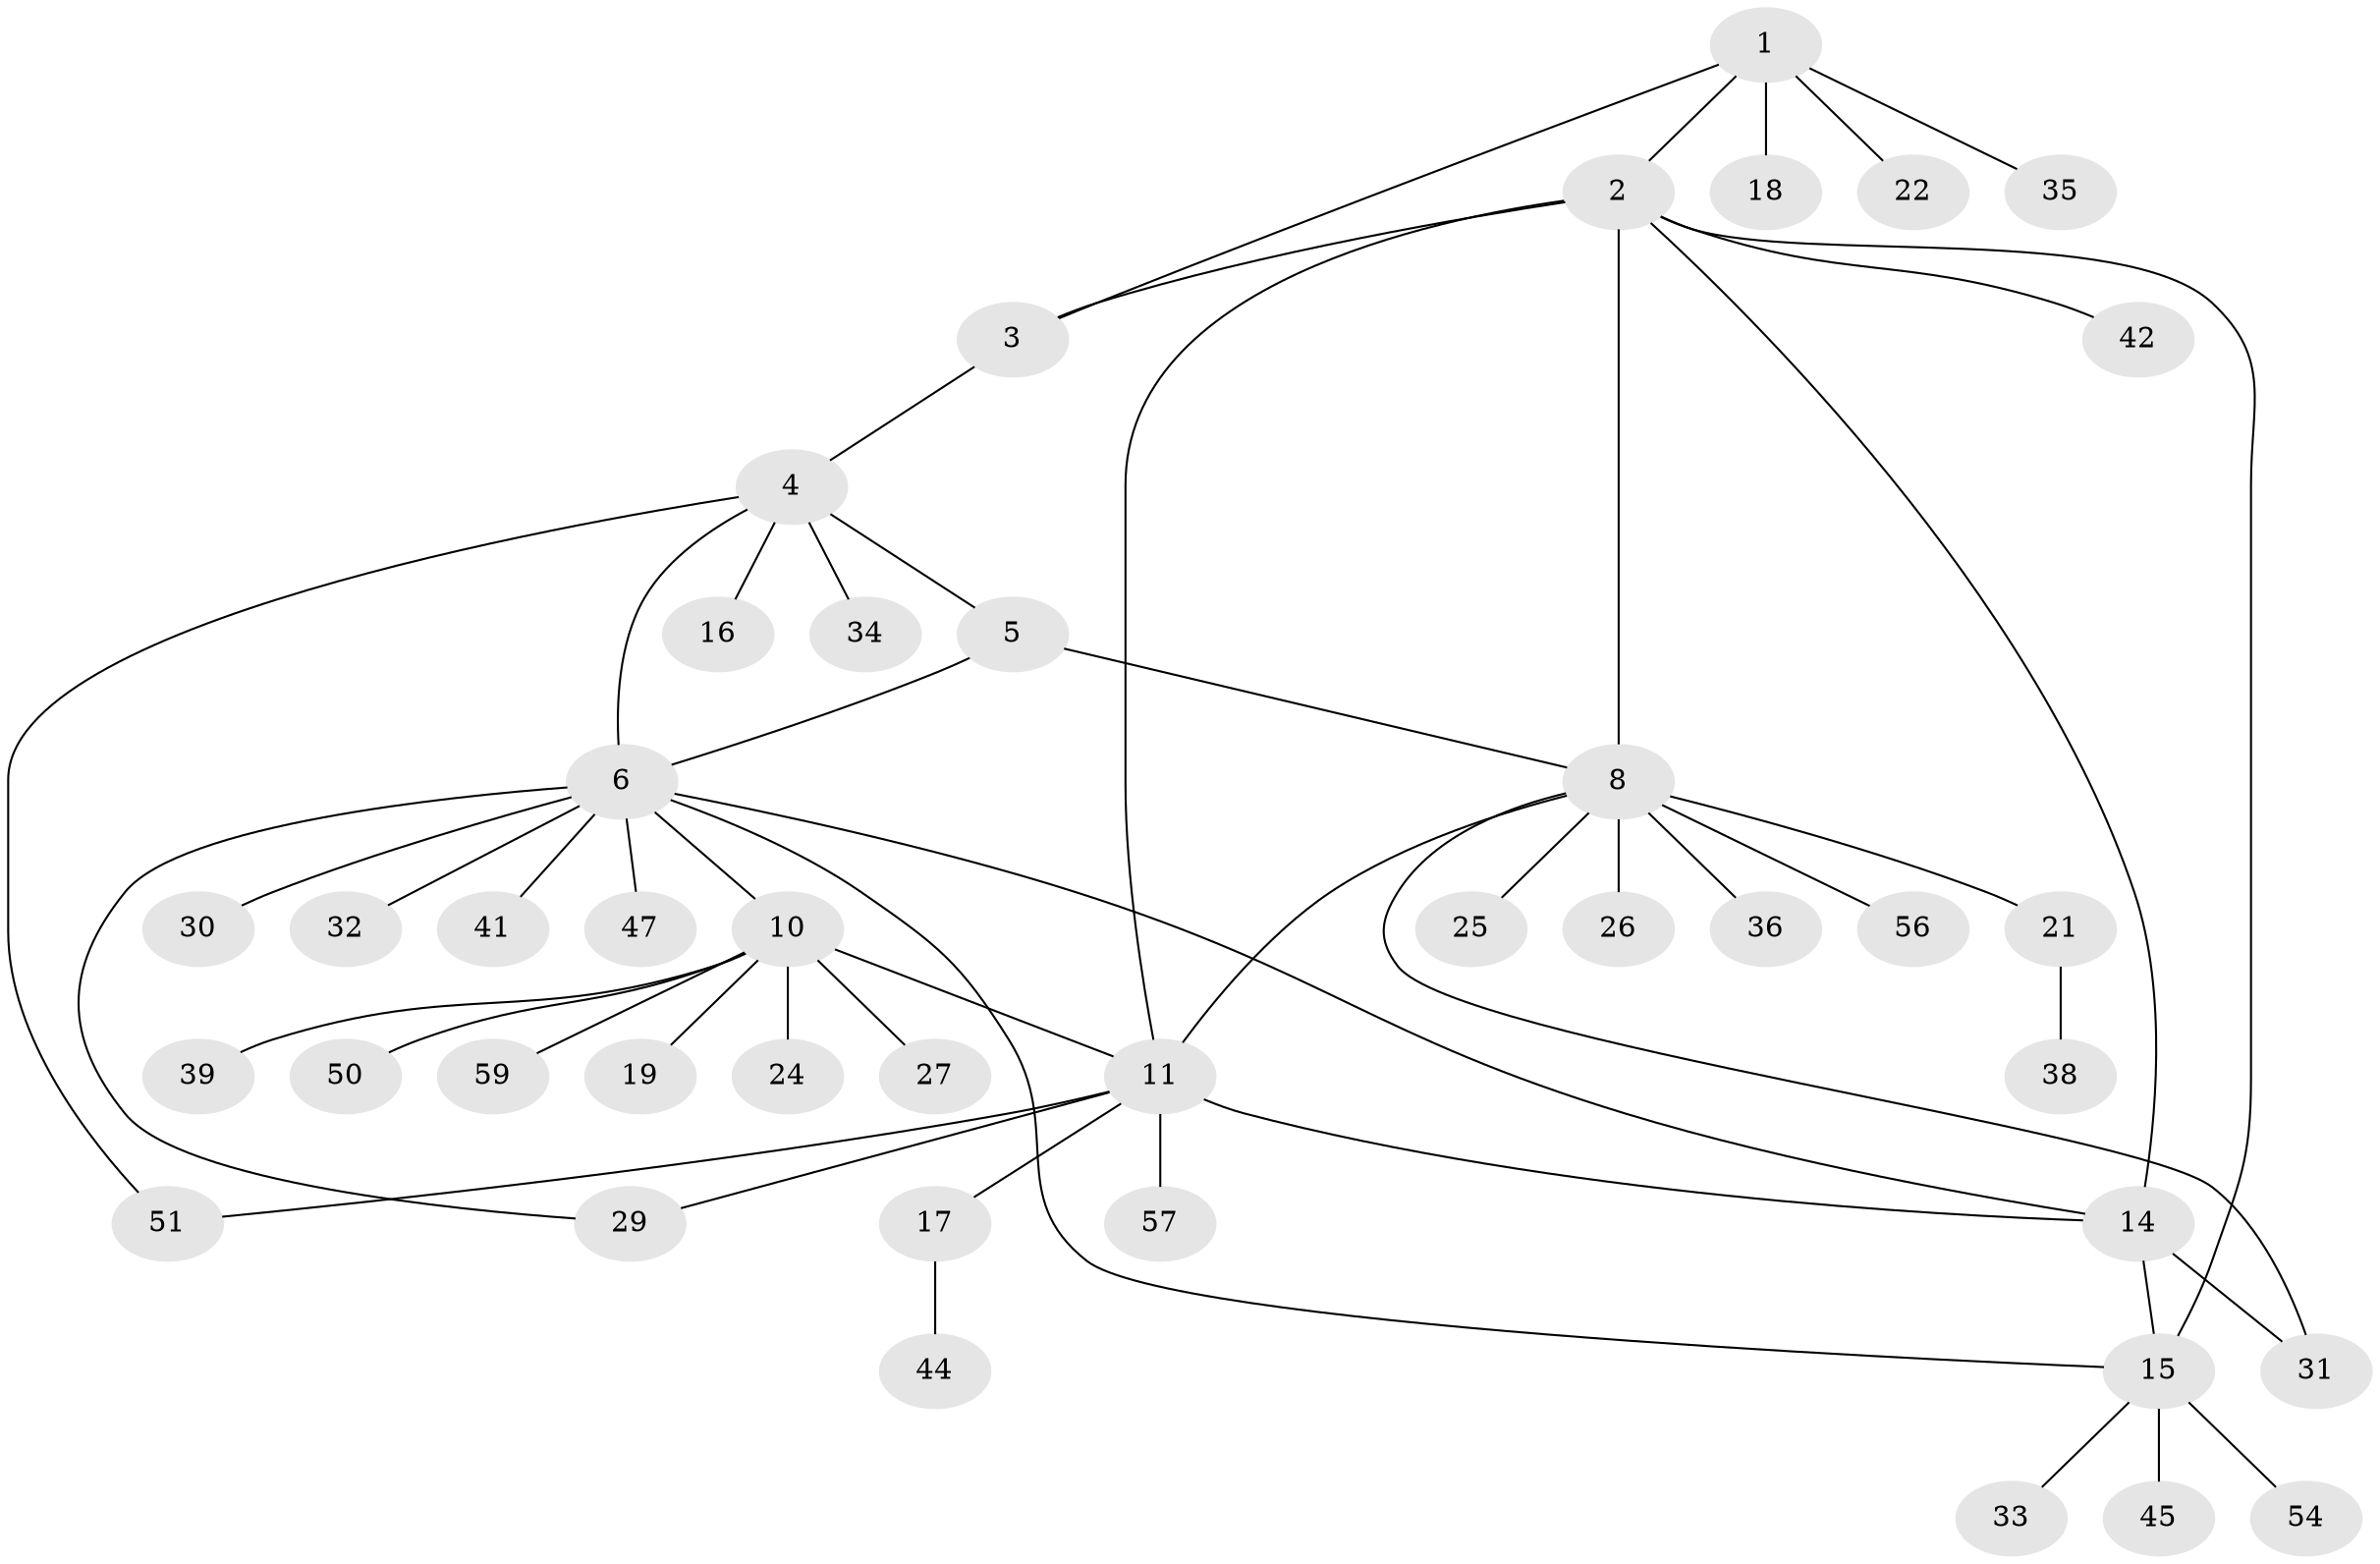 // Generated by graph-tools (version 1.1) at 2025/52/02/27/25 19:52:17]
// undirected, 42 vertices, 53 edges
graph export_dot {
graph [start="1"]
  node [color=gray90,style=filled];
  1 [super="+23"];
  2 [super="+7"];
  3 [super="+37"];
  4 [super="+53"];
  5;
  6 [super="+13"];
  8 [super="+9"];
  10 [super="+20"];
  11 [super="+12"];
  14 [super="+40"];
  15 [super="+28"];
  16;
  17 [super="+46"];
  18;
  19;
  21 [super="+58"];
  22;
  24;
  25;
  26;
  27;
  29 [super="+52"];
  30;
  31;
  32 [super="+49"];
  33 [super="+43"];
  34;
  35;
  36 [super="+60"];
  38 [super="+48"];
  39;
  41;
  42;
  44;
  45;
  47;
  50;
  51;
  54 [super="+55"];
  56;
  57;
  59;
  1 -- 2;
  1 -- 3;
  1 -- 18;
  1 -- 22;
  1 -- 35;
  2 -- 3;
  2 -- 11;
  2 -- 15 [weight=2];
  2 -- 42;
  2 -- 8 [weight=2];
  2 -- 14;
  3 -- 4;
  4 -- 5;
  4 -- 6;
  4 -- 16;
  4 -- 34;
  4 -- 51;
  5 -- 6;
  5 -- 8;
  6 -- 10;
  6 -- 29;
  6 -- 32;
  6 -- 47;
  6 -- 14;
  6 -- 41;
  6 -- 30;
  6 -- 15;
  8 -- 25;
  8 -- 26;
  8 -- 31;
  8 -- 56;
  8 -- 11;
  8 -- 36;
  8 -- 21;
  10 -- 11 [weight=2];
  10 -- 19;
  10 -- 24;
  10 -- 27;
  10 -- 39;
  10 -- 50;
  10 -- 59;
  11 -- 17;
  11 -- 29;
  11 -- 51;
  11 -- 57;
  11 -- 14;
  14 -- 15;
  14 -- 31;
  15 -- 33;
  15 -- 45;
  15 -- 54;
  17 -- 44;
  21 -- 38;
}

